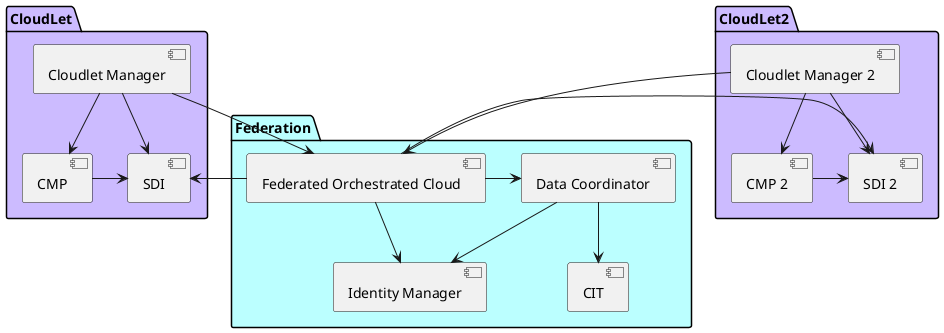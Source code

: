 @startuml

package CloudLet #ccbbff {
  [Cloudlet Manager] --> [CMP]
  [Cloudlet Manager] --> [SDI]
  [CMP] -> [SDI]
}

package CloudLet2  #ccbbff {
  [Cloudlet Manager 2] -> [SDI 2]
  [Cloudlet Manager 2] --> [CMP 2]
  [CMP 2] -> [SDI 2]
}

package Federation #bbffff {
    component CIT
    component "Identity Manager"
    component "Data Coordinator"
    component "Federated Orchestrated Cloud"
    [Federated Orchestrated Cloud] -> [Data Coordinator]
    [Federated Orchestrated Cloud] --> [Identity Manager]
    [Data Coordinator] --> [CIT]
    [Data Coordinator] --> [Identity Manager]
}

[Cloudlet Manager] --> [Federated Orchestrated Cloud]
[Cloudlet Manager 2] --> [Federated Orchestrated Cloud]
[Federated Orchestrated Cloud] --> [SDI]
[Federated Orchestrated Cloud] -> [SDI 2]

@enduml
